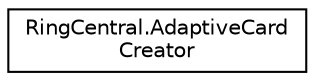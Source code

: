digraph "Graphical Class Hierarchy"
{
 // LATEX_PDF_SIZE
  edge [fontname="Helvetica",fontsize="10",labelfontname="Helvetica",labelfontsize="10"];
  node [fontname="Helvetica",fontsize="10",shape=record];
  rankdir="LR";
  Node0 [label="RingCentral.AdaptiveCard\lCreator",height=0.2,width=0.4,color="black", fillcolor="white", style="filled",URL="$classRingCentral_1_1AdaptiveCardCreator.html",tooltip=" "];
}

